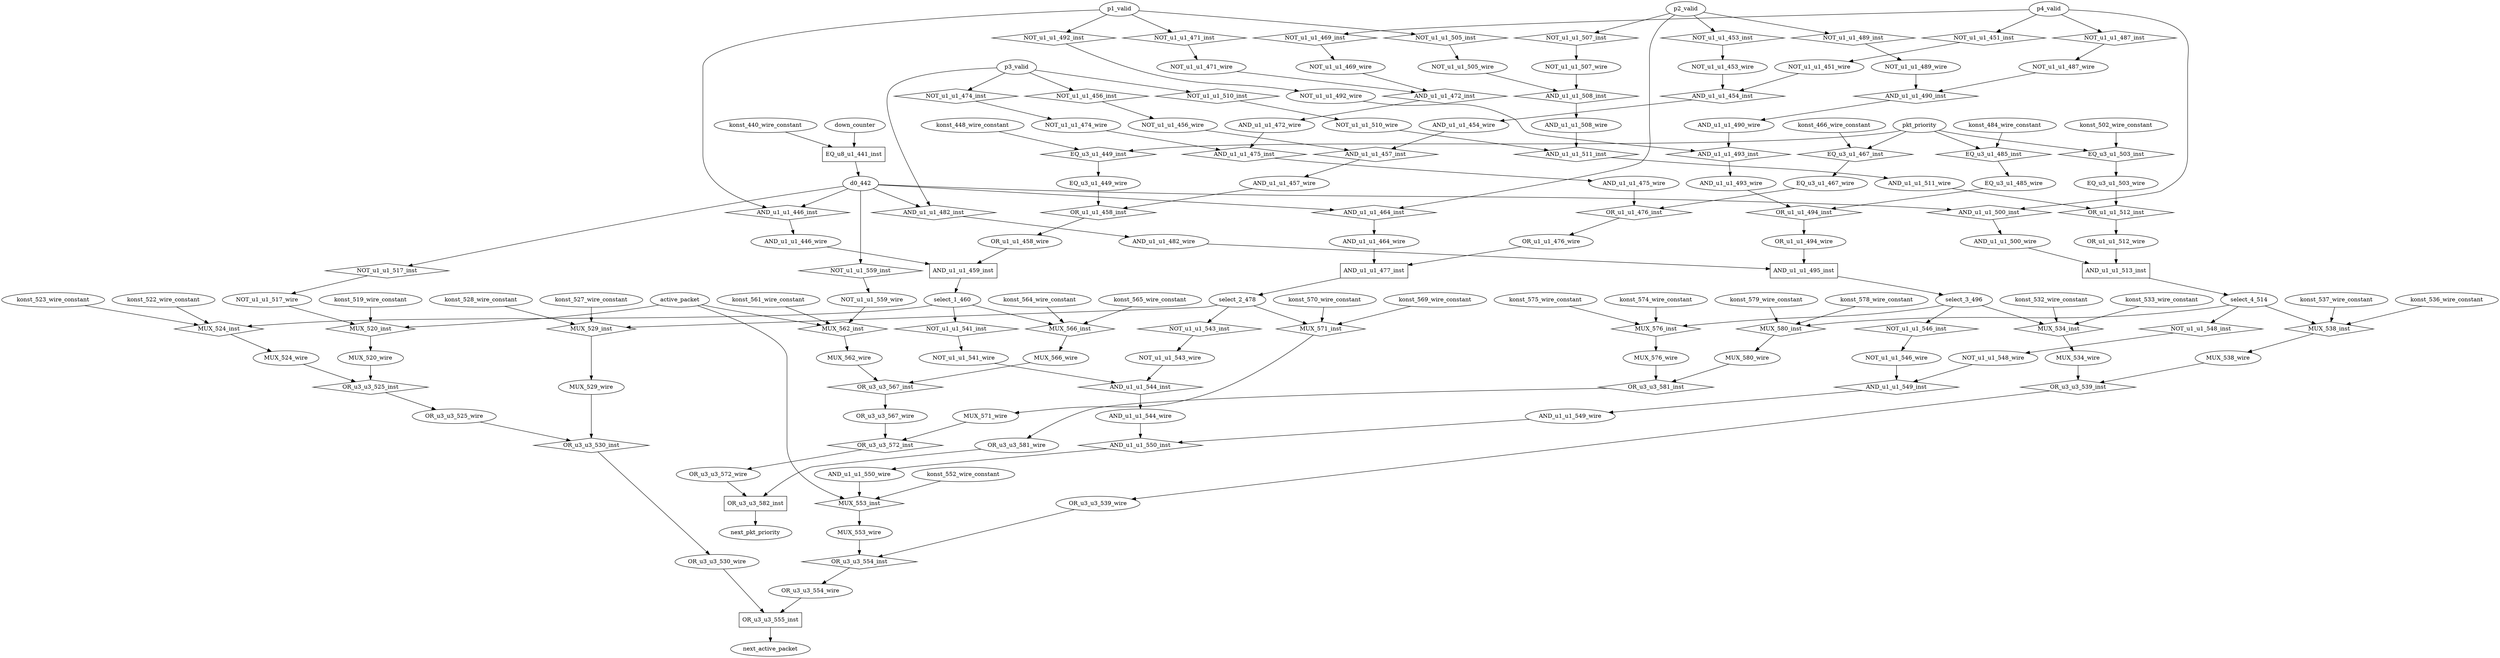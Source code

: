 digraph data_path {
  AND_u1_u1_446_wire [shape=ellipse];
  AND_u1_u1_454_wire [shape=ellipse];
  AND_u1_u1_457_wire [shape=ellipse];
  AND_u1_u1_464_wire [shape=ellipse];
  AND_u1_u1_472_wire [shape=ellipse];
  AND_u1_u1_475_wire [shape=ellipse];
  AND_u1_u1_482_wire [shape=ellipse];
  AND_u1_u1_490_wire [shape=ellipse];
  AND_u1_u1_493_wire [shape=ellipse];
  AND_u1_u1_500_wire [shape=ellipse];
  AND_u1_u1_508_wire [shape=ellipse];
  AND_u1_u1_511_wire [shape=ellipse];
  AND_u1_u1_544_wire [shape=ellipse];
  AND_u1_u1_549_wire [shape=ellipse];
  AND_u1_u1_550_wire [shape=ellipse];
  EQ_u3_u1_449_wire [shape=ellipse];
  EQ_u3_u1_467_wire [shape=ellipse];
  EQ_u3_u1_485_wire [shape=ellipse];
  EQ_u3_u1_503_wire [shape=ellipse];
  MUX_520_wire [shape=ellipse];
  MUX_524_wire [shape=ellipse];
  MUX_529_wire [shape=ellipse];
  MUX_534_wire [shape=ellipse];
  MUX_538_wire [shape=ellipse];
  MUX_553_wire [shape=ellipse];
  MUX_562_wire [shape=ellipse];
  MUX_566_wire [shape=ellipse];
  MUX_571_wire [shape=ellipse];
  MUX_576_wire [shape=ellipse];
  MUX_580_wire [shape=ellipse];
  NOT_u1_u1_451_wire [shape=ellipse];
  NOT_u1_u1_453_wire [shape=ellipse];
  NOT_u1_u1_456_wire [shape=ellipse];
  NOT_u1_u1_469_wire [shape=ellipse];
  NOT_u1_u1_471_wire [shape=ellipse];
  NOT_u1_u1_474_wire [shape=ellipse];
  NOT_u1_u1_487_wire [shape=ellipse];
  NOT_u1_u1_489_wire [shape=ellipse];
  NOT_u1_u1_492_wire [shape=ellipse];
  NOT_u1_u1_505_wire [shape=ellipse];
  NOT_u1_u1_507_wire [shape=ellipse];
  NOT_u1_u1_510_wire [shape=ellipse];
  NOT_u1_u1_517_wire [shape=ellipse];
  NOT_u1_u1_541_wire [shape=ellipse];
  NOT_u1_u1_543_wire [shape=ellipse];
  NOT_u1_u1_546_wire [shape=ellipse];
  NOT_u1_u1_548_wire [shape=ellipse];
  NOT_u1_u1_559_wire [shape=ellipse];
  OR_u1_u1_458_wire [shape=ellipse];
  OR_u1_u1_476_wire [shape=ellipse];
  OR_u1_u1_494_wire [shape=ellipse];
  OR_u1_u1_512_wire [shape=ellipse];
  OR_u3_u3_525_wire [shape=ellipse];
  OR_u3_u3_530_wire [shape=ellipse];
  OR_u3_u3_539_wire [shape=ellipse];
  OR_u3_u3_554_wire [shape=ellipse];
  OR_u3_u3_567_wire [shape=ellipse];
  OR_u3_u3_572_wire [shape=ellipse];
  OR_u3_u3_581_wire [shape=ellipse];
  d0_442 [shape=ellipse];
  konst_440_wire_constant [shape=ellipse];
  konst_448_wire_constant [shape=ellipse];
  konst_466_wire_constant [shape=ellipse];
  konst_484_wire_constant [shape=ellipse];
  konst_502_wire_constant [shape=ellipse];
  konst_519_wire_constant [shape=ellipse];
  konst_522_wire_constant [shape=ellipse];
  konst_523_wire_constant [shape=ellipse];
  konst_527_wire_constant [shape=ellipse];
  konst_528_wire_constant [shape=ellipse];
  konst_532_wire_constant [shape=ellipse];
  konst_533_wire_constant [shape=ellipse];
  konst_536_wire_constant [shape=ellipse];
  konst_537_wire_constant [shape=ellipse];
  konst_552_wire_constant [shape=ellipse];
  konst_561_wire_constant [shape=ellipse];
  konst_564_wire_constant [shape=ellipse];
  konst_565_wire_constant [shape=ellipse];
  konst_569_wire_constant [shape=ellipse];
  konst_570_wire_constant [shape=ellipse];
  konst_574_wire_constant [shape=ellipse];
  konst_575_wire_constant [shape=ellipse];
  konst_578_wire_constant [shape=ellipse];
  konst_579_wire_constant [shape=ellipse];
  select_1_460 [shape=ellipse];
  select_2_478 [shape=ellipse];
  select_3_496 [shape=ellipse];
  select_4_514 [shape=ellipse];
  AND_u1_u1_446_inst [shape=diamond];
d0_442  -> AND_u1_u1_446_inst;
p1_valid  -> AND_u1_u1_446_inst;
AND_u1_u1_446_inst -> AND_u1_u1_446_wire;
  AND_u1_u1_454_inst [shape=diamond];
NOT_u1_u1_451_wire  -> AND_u1_u1_454_inst;
NOT_u1_u1_453_wire  -> AND_u1_u1_454_inst;
AND_u1_u1_454_inst -> AND_u1_u1_454_wire;
  AND_u1_u1_457_inst [shape=diamond];
AND_u1_u1_454_wire  -> AND_u1_u1_457_inst;
NOT_u1_u1_456_wire  -> AND_u1_u1_457_inst;
AND_u1_u1_457_inst -> AND_u1_u1_457_wire;
  AND_u1_u1_459_inst [shape=rectangle];
AND_u1_u1_446_wire  -> AND_u1_u1_459_inst;
OR_u1_u1_458_wire  -> AND_u1_u1_459_inst;
AND_u1_u1_459_inst -> select_1_460;
  AND_u1_u1_464_inst [shape=diamond];
d0_442  -> AND_u1_u1_464_inst;
p2_valid  -> AND_u1_u1_464_inst;
AND_u1_u1_464_inst -> AND_u1_u1_464_wire;
  AND_u1_u1_472_inst [shape=diamond];
NOT_u1_u1_469_wire  -> AND_u1_u1_472_inst;
NOT_u1_u1_471_wire  -> AND_u1_u1_472_inst;
AND_u1_u1_472_inst -> AND_u1_u1_472_wire;
  AND_u1_u1_475_inst [shape=diamond];
AND_u1_u1_472_wire  -> AND_u1_u1_475_inst;
NOT_u1_u1_474_wire  -> AND_u1_u1_475_inst;
AND_u1_u1_475_inst -> AND_u1_u1_475_wire;
  AND_u1_u1_477_inst [shape=rectangle];
AND_u1_u1_464_wire  -> AND_u1_u1_477_inst;
OR_u1_u1_476_wire  -> AND_u1_u1_477_inst;
AND_u1_u1_477_inst -> select_2_478;
  AND_u1_u1_482_inst [shape=diamond];
d0_442  -> AND_u1_u1_482_inst;
p3_valid  -> AND_u1_u1_482_inst;
AND_u1_u1_482_inst -> AND_u1_u1_482_wire;
  AND_u1_u1_490_inst [shape=diamond];
NOT_u1_u1_487_wire  -> AND_u1_u1_490_inst;
NOT_u1_u1_489_wire  -> AND_u1_u1_490_inst;
AND_u1_u1_490_inst -> AND_u1_u1_490_wire;
  AND_u1_u1_493_inst [shape=diamond];
AND_u1_u1_490_wire  -> AND_u1_u1_493_inst;
NOT_u1_u1_492_wire  -> AND_u1_u1_493_inst;
AND_u1_u1_493_inst -> AND_u1_u1_493_wire;
  AND_u1_u1_495_inst [shape=rectangle];
AND_u1_u1_482_wire  -> AND_u1_u1_495_inst;
OR_u1_u1_494_wire  -> AND_u1_u1_495_inst;
AND_u1_u1_495_inst -> select_3_496;
  AND_u1_u1_500_inst [shape=diamond];
d0_442  -> AND_u1_u1_500_inst;
p4_valid  -> AND_u1_u1_500_inst;
AND_u1_u1_500_inst -> AND_u1_u1_500_wire;
  AND_u1_u1_508_inst [shape=diamond];
NOT_u1_u1_505_wire  -> AND_u1_u1_508_inst;
NOT_u1_u1_507_wire  -> AND_u1_u1_508_inst;
AND_u1_u1_508_inst -> AND_u1_u1_508_wire;
  AND_u1_u1_511_inst [shape=diamond];
AND_u1_u1_508_wire  -> AND_u1_u1_511_inst;
NOT_u1_u1_510_wire  -> AND_u1_u1_511_inst;
AND_u1_u1_511_inst -> AND_u1_u1_511_wire;
  AND_u1_u1_513_inst [shape=rectangle];
AND_u1_u1_500_wire  -> AND_u1_u1_513_inst;
OR_u1_u1_512_wire  -> AND_u1_u1_513_inst;
AND_u1_u1_513_inst -> select_4_514;
  AND_u1_u1_544_inst [shape=diamond];
NOT_u1_u1_541_wire  -> AND_u1_u1_544_inst;
NOT_u1_u1_543_wire  -> AND_u1_u1_544_inst;
AND_u1_u1_544_inst -> AND_u1_u1_544_wire;
  AND_u1_u1_549_inst [shape=diamond];
NOT_u1_u1_546_wire  -> AND_u1_u1_549_inst;
NOT_u1_u1_548_wire  -> AND_u1_u1_549_inst;
AND_u1_u1_549_inst -> AND_u1_u1_549_wire;
  AND_u1_u1_550_inst [shape=diamond];
AND_u1_u1_544_wire  -> AND_u1_u1_550_inst;
AND_u1_u1_549_wire  -> AND_u1_u1_550_inst;
AND_u1_u1_550_inst -> AND_u1_u1_550_wire;
  EQ_u3_u1_449_inst [shape=diamond];
pkt_priority  -> EQ_u3_u1_449_inst;
konst_448_wire_constant  -> EQ_u3_u1_449_inst;
EQ_u3_u1_449_inst -> EQ_u3_u1_449_wire;
  EQ_u3_u1_467_inst [shape=diamond];
pkt_priority  -> EQ_u3_u1_467_inst;
konst_466_wire_constant  -> EQ_u3_u1_467_inst;
EQ_u3_u1_467_inst -> EQ_u3_u1_467_wire;
  EQ_u3_u1_485_inst [shape=diamond];
pkt_priority  -> EQ_u3_u1_485_inst;
konst_484_wire_constant  -> EQ_u3_u1_485_inst;
EQ_u3_u1_485_inst -> EQ_u3_u1_485_wire;
  EQ_u3_u1_503_inst [shape=diamond];
pkt_priority  -> EQ_u3_u1_503_inst;
konst_502_wire_constant  -> EQ_u3_u1_503_inst;
EQ_u3_u1_503_inst -> EQ_u3_u1_503_wire;
  EQ_u8_u1_441_inst [shape=rectangle];
down_counter  -> EQ_u8_u1_441_inst;
konst_440_wire_constant  -> EQ_u8_u1_441_inst;
EQ_u8_u1_441_inst -> d0_442;
  MUX_520_inst [shape=diamond];
NOT_u1_u1_517_wire  -> MUX_520_inst;
active_packet  -> MUX_520_inst;
konst_519_wire_constant  -> MUX_520_inst;
MUX_520_inst -> MUX_520_wire;
  MUX_524_inst [shape=diamond];
select_1_460  -> MUX_524_inst;
konst_522_wire_constant  -> MUX_524_inst;
konst_523_wire_constant  -> MUX_524_inst;
MUX_524_inst -> MUX_524_wire;
  MUX_529_inst [shape=diamond];
select_2_478  -> MUX_529_inst;
konst_527_wire_constant  -> MUX_529_inst;
konst_528_wire_constant  -> MUX_529_inst;
MUX_529_inst -> MUX_529_wire;
  MUX_534_inst [shape=diamond];
select_3_496  -> MUX_534_inst;
konst_532_wire_constant  -> MUX_534_inst;
konst_533_wire_constant  -> MUX_534_inst;
MUX_534_inst -> MUX_534_wire;
  MUX_538_inst [shape=diamond];
select_4_514  -> MUX_538_inst;
konst_536_wire_constant  -> MUX_538_inst;
konst_537_wire_constant  -> MUX_538_inst;
MUX_538_inst -> MUX_538_wire;
  MUX_553_inst [shape=diamond];
AND_u1_u1_550_wire  -> MUX_553_inst;
active_packet  -> MUX_553_inst;
konst_552_wire_constant  -> MUX_553_inst;
MUX_553_inst -> MUX_553_wire;
  MUX_562_inst [shape=diamond];
NOT_u1_u1_559_wire  -> MUX_562_inst;
active_packet  -> MUX_562_inst;
konst_561_wire_constant  -> MUX_562_inst;
MUX_562_inst -> MUX_562_wire;
  MUX_566_inst [shape=diamond];
select_1_460  -> MUX_566_inst;
konst_564_wire_constant  -> MUX_566_inst;
konst_565_wire_constant  -> MUX_566_inst;
MUX_566_inst -> MUX_566_wire;
  MUX_571_inst [shape=diamond];
select_2_478  -> MUX_571_inst;
konst_569_wire_constant  -> MUX_571_inst;
konst_570_wire_constant  -> MUX_571_inst;
MUX_571_inst -> MUX_571_wire;
  MUX_576_inst [shape=diamond];
select_3_496  -> MUX_576_inst;
konst_574_wire_constant  -> MUX_576_inst;
konst_575_wire_constant  -> MUX_576_inst;
MUX_576_inst -> MUX_576_wire;
  MUX_580_inst [shape=diamond];
select_4_514  -> MUX_580_inst;
konst_578_wire_constant  -> MUX_580_inst;
konst_579_wire_constant  -> MUX_580_inst;
MUX_580_inst -> MUX_580_wire;
  NOT_u1_u1_451_inst [shape=diamond];
p4_valid  -> NOT_u1_u1_451_inst;
NOT_u1_u1_451_inst -> NOT_u1_u1_451_wire;
  NOT_u1_u1_453_inst [shape=diamond];
p2_valid  -> NOT_u1_u1_453_inst;
NOT_u1_u1_453_inst -> NOT_u1_u1_453_wire;
  NOT_u1_u1_456_inst [shape=diamond];
p3_valid  -> NOT_u1_u1_456_inst;
NOT_u1_u1_456_inst -> NOT_u1_u1_456_wire;
  NOT_u1_u1_469_inst [shape=diamond];
p4_valid  -> NOT_u1_u1_469_inst;
NOT_u1_u1_469_inst -> NOT_u1_u1_469_wire;
  NOT_u1_u1_471_inst [shape=diamond];
p1_valid  -> NOT_u1_u1_471_inst;
NOT_u1_u1_471_inst -> NOT_u1_u1_471_wire;
  NOT_u1_u1_474_inst [shape=diamond];
p3_valid  -> NOT_u1_u1_474_inst;
NOT_u1_u1_474_inst -> NOT_u1_u1_474_wire;
  NOT_u1_u1_487_inst [shape=diamond];
p4_valid  -> NOT_u1_u1_487_inst;
NOT_u1_u1_487_inst -> NOT_u1_u1_487_wire;
  NOT_u1_u1_489_inst [shape=diamond];
p2_valid  -> NOT_u1_u1_489_inst;
NOT_u1_u1_489_inst -> NOT_u1_u1_489_wire;
  NOT_u1_u1_492_inst [shape=diamond];
p1_valid  -> NOT_u1_u1_492_inst;
NOT_u1_u1_492_inst -> NOT_u1_u1_492_wire;
  NOT_u1_u1_505_inst [shape=diamond];
p1_valid  -> NOT_u1_u1_505_inst;
NOT_u1_u1_505_inst -> NOT_u1_u1_505_wire;
  NOT_u1_u1_507_inst [shape=diamond];
p2_valid  -> NOT_u1_u1_507_inst;
NOT_u1_u1_507_inst -> NOT_u1_u1_507_wire;
  NOT_u1_u1_510_inst [shape=diamond];
p3_valid  -> NOT_u1_u1_510_inst;
NOT_u1_u1_510_inst -> NOT_u1_u1_510_wire;
  NOT_u1_u1_517_inst [shape=diamond];
d0_442  -> NOT_u1_u1_517_inst;
NOT_u1_u1_517_inst -> NOT_u1_u1_517_wire;
  NOT_u1_u1_541_inst [shape=diamond];
select_1_460  -> NOT_u1_u1_541_inst;
NOT_u1_u1_541_inst -> NOT_u1_u1_541_wire;
  NOT_u1_u1_543_inst [shape=diamond];
select_2_478  -> NOT_u1_u1_543_inst;
NOT_u1_u1_543_inst -> NOT_u1_u1_543_wire;
  NOT_u1_u1_546_inst [shape=diamond];
select_3_496  -> NOT_u1_u1_546_inst;
NOT_u1_u1_546_inst -> NOT_u1_u1_546_wire;
  NOT_u1_u1_548_inst [shape=diamond];
select_4_514  -> NOT_u1_u1_548_inst;
NOT_u1_u1_548_inst -> NOT_u1_u1_548_wire;
  NOT_u1_u1_559_inst [shape=diamond];
d0_442  -> NOT_u1_u1_559_inst;
NOT_u1_u1_559_inst -> NOT_u1_u1_559_wire;
  OR_u1_u1_458_inst [shape=diamond];
EQ_u3_u1_449_wire  -> OR_u1_u1_458_inst;
AND_u1_u1_457_wire  -> OR_u1_u1_458_inst;
OR_u1_u1_458_inst -> OR_u1_u1_458_wire;
  OR_u1_u1_476_inst [shape=diamond];
EQ_u3_u1_467_wire  -> OR_u1_u1_476_inst;
AND_u1_u1_475_wire  -> OR_u1_u1_476_inst;
OR_u1_u1_476_inst -> OR_u1_u1_476_wire;
  OR_u1_u1_494_inst [shape=diamond];
EQ_u3_u1_485_wire  -> OR_u1_u1_494_inst;
AND_u1_u1_493_wire  -> OR_u1_u1_494_inst;
OR_u1_u1_494_inst -> OR_u1_u1_494_wire;
  OR_u1_u1_512_inst [shape=diamond];
EQ_u3_u1_503_wire  -> OR_u1_u1_512_inst;
AND_u1_u1_511_wire  -> OR_u1_u1_512_inst;
OR_u1_u1_512_inst -> OR_u1_u1_512_wire;
  OR_u3_u3_525_inst [shape=diamond];
MUX_520_wire  -> OR_u3_u3_525_inst;
MUX_524_wire  -> OR_u3_u3_525_inst;
OR_u3_u3_525_inst -> OR_u3_u3_525_wire;
  OR_u3_u3_530_inst [shape=diamond];
OR_u3_u3_525_wire  -> OR_u3_u3_530_inst;
MUX_529_wire  -> OR_u3_u3_530_inst;
OR_u3_u3_530_inst -> OR_u3_u3_530_wire;
  OR_u3_u3_539_inst [shape=diamond];
MUX_534_wire  -> OR_u3_u3_539_inst;
MUX_538_wire  -> OR_u3_u3_539_inst;
OR_u3_u3_539_inst -> OR_u3_u3_539_wire;
  OR_u3_u3_554_inst [shape=diamond];
OR_u3_u3_539_wire  -> OR_u3_u3_554_inst;
MUX_553_wire  -> OR_u3_u3_554_inst;
OR_u3_u3_554_inst -> OR_u3_u3_554_wire;
  OR_u3_u3_555_inst [shape=rectangle];
OR_u3_u3_530_wire  -> OR_u3_u3_555_inst;
OR_u3_u3_554_wire  -> OR_u3_u3_555_inst;
OR_u3_u3_555_inst -> next_active_packet;
  OR_u3_u3_567_inst [shape=diamond];
MUX_562_wire  -> OR_u3_u3_567_inst;
MUX_566_wire  -> OR_u3_u3_567_inst;
OR_u3_u3_567_inst -> OR_u3_u3_567_wire;
  OR_u3_u3_572_inst [shape=diamond];
OR_u3_u3_567_wire  -> OR_u3_u3_572_inst;
MUX_571_wire  -> OR_u3_u3_572_inst;
OR_u3_u3_572_inst -> OR_u3_u3_572_wire;
  OR_u3_u3_581_inst [shape=diamond];
MUX_576_wire  -> OR_u3_u3_581_inst;
MUX_580_wire  -> OR_u3_u3_581_inst;
OR_u3_u3_581_inst -> OR_u3_u3_581_wire;
  OR_u3_u3_582_inst [shape=rectangle];
OR_u3_u3_572_wire  -> OR_u3_u3_582_inst;
OR_u3_u3_581_wire  -> OR_u3_u3_582_inst;
OR_u3_u3_582_inst -> next_pkt_priority;
}
